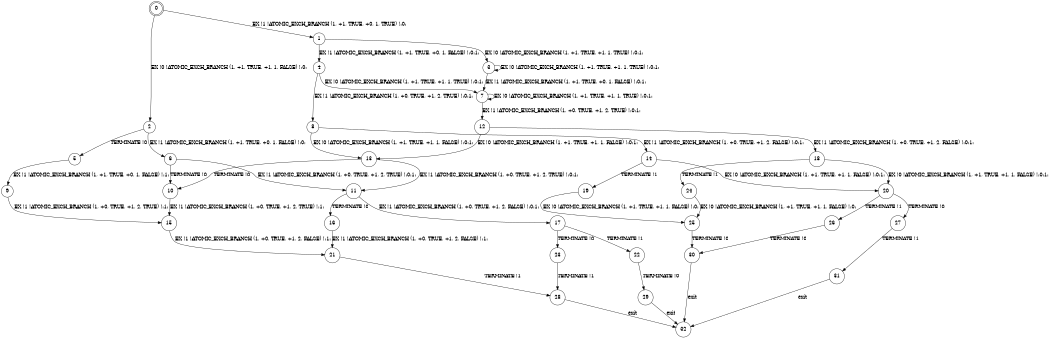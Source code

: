 digraph BCG {
size = "7, 10.5";
center = TRUE;
node [shape = circle];
0 [peripheries = 2];
0 -> 1 [label = "EX !1 !ATOMIC_EXCH_BRANCH (1, +1, TRUE, +0, 1, TRUE) !:0:"];
0 -> 2 [label = "EX !0 !ATOMIC_EXCH_BRANCH (1, +1, TRUE, +1, 1, FALSE) !:0:"];
1 -> 3 [label = "EX !0 !ATOMIC_EXCH_BRANCH (1, +1, TRUE, +1, 1, TRUE) !:0:1:"];
1 -> 4 [label = "EX !1 !ATOMIC_EXCH_BRANCH (1, +1, TRUE, +0, 1, FALSE) !:0:1:"];
2 -> 5 [label = "TERMINATE !0"];
2 -> 6 [label = "EX !1 !ATOMIC_EXCH_BRANCH (1, +1, TRUE, +0, 1, FALSE) !:0:"];
3 -> 7 [label = "EX !1 !ATOMIC_EXCH_BRANCH (1, +1, TRUE, +0, 1, FALSE) !:0:1:"];
3 -> 3 [label = "EX !0 !ATOMIC_EXCH_BRANCH (1, +1, TRUE, +1, 1, TRUE) !:0:1:"];
4 -> 7 [label = "EX !0 !ATOMIC_EXCH_BRANCH (1, +1, TRUE, +1, 1, TRUE) !:0:1:"];
4 -> 8 [label = "EX !1 !ATOMIC_EXCH_BRANCH (1, +0, TRUE, +1, 2, TRUE) !:0:1:"];
5 -> 9 [label = "EX !1 !ATOMIC_EXCH_BRANCH (1, +1, TRUE, +0, 1, FALSE) !:1:"];
6 -> 10 [label = "TERMINATE !0"];
6 -> 11 [label = "EX !1 !ATOMIC_EXCH_BRANCH (1, +0, TRUE, +1, 2, TRUE) !:0:1:"];
7 -> 12 [label = "EX !1 !ATOMIC_EXCH_BRANCH (1, +0, TRUE, +1, 2, TRUE) !:0:1:"];
7 -> 7 [label = "EX !0 !ATOMIC_EXCH_BRANCH (1, +1, TRUE, +1, 1, TRUE) !:0:1:"];
8 -> 13 [label = "EX !0 !ATOMIC_EXCH_BRANCH (1, +1, TRUE, +1, 1, FALSE) !:0:1:"];
8 -> 14 [label = "EX !1 !ATOMIC_EXCH_BRANCH (1, +0, TRUE, +1, 2, FALSE) !:0:1:"];
9 -> 15 [label = "EX !1 !ATOMIC_EXCH_BRANCH (1, +0, TRUE, +1, 2, TRUE) !:1:"];
10 -> 15 [label = "EX !1 !ATOMIC_EXCH_BRANCH (1, +0, TRUE, +1, 2, TRUE) !:1:"];
11 -> 16 [label = "TERMINATE !0"];
11 -> 17 [label = "EX !1 !ATOMIC_EXCH_BRANCH (1, +0, TRUE, +1, 2, FALSE) !:0:1:"];
12 -> 18 [label = "EX !1 !ATOMIC_EXCH_BRANCH (1, +0, TRUE, +1, 2, FALSE) !:0:1:"];
12 -> 13 [label = "EX !0 !ATOMIC_EXCH_BRANCH (1, +1, TRUE, +1, 1, FALSE) !:0:1:"];
13 -> 10 [label = "TERMINATE !0"];
13 -> 11 [label = "EX !1 !ATOMIC_EXCH_BRANCH (1, +0, TRUE, +1, 2, TRUE) !:0:1:"];
14 -> 19 [label = "TERMINATE !1"];
14 -> 20 [label = "EX !0 !ATOMIC_EXCH_BRANCH (1, +1, TRUE, +1, 1, FALSE) !:0:1:"];
15 -> 21 [label = "EX !1 !ATOMIC_EXCH_BRANCH (1, +0, TRUE, +1, 2, FALSE) !:1:"];
16 -> 21 [label = "EX !1 !ATOMIC_EXCH_BRANCH (1, +0, TRUE, +1, 2, FALSE) !:1:"];
17 -> 22 [label = "TERMINATE !1"];
17 -> 23 [label = "TERMINATE !0"];
18 -> 24 [label = "TERMINATE !1"];
18 -> 20 [label = "EX !0 !ATOMIC_EXCH_BRANCH (1, +1, TRUE, +1, 1, FALSE) !:0:1:"];
19 -> 25 [label = "EX !0 !ATOMIC_EXCH_BRANCH (1, +1, TRUE, +1, 1, FALSE) !:0:"];
20 -> 26 [label = "TERMINATE !1"];
20 -> 27 [label = "TERMINATE !0"];
21 -> 28 [label = "TERMINATE !1"];
22 -> 29 [label = "TERMINATE !0"];
23 -> 28 [label = "TERMINATE !1"];
24 -> 25 [label = "EX !0 !ATOMIC_EXCH_BRANCH (1, +1, TRUE, +1, 1, FALSE) !:0:"];
25 -> 30 [label = "TERMINATE !0"];
26 -> 30 [label = "TERMINATE !0"];
27 -> 31 [label = "TERMINATE !1"];
28 -> 32 [label = "exit"];
29 -> 32 [label = "exit"];
30 -> 32 [label = "exit"];
31 -> 32 [label = "exit"];
}
